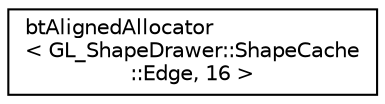 digraph "Graphical Class Hierarchy"
{
  edge [fontname="Helvetica",fontsize="10",labelfontname="Helvetica",labelfontsize="10"];
  node [fontname="Helvetica",fontsize="10",shape=record];
  rankdir="LR";
  Node1 [label="btAlignedAllocator\l\< GL_ShapeDrawer::ShapeCache\l::Edge, 16 \>",height=0.2,width=0.4,color="black", fillcolor="white", style="filled",URL="$classbt_aligned_allocator.html"];
}
